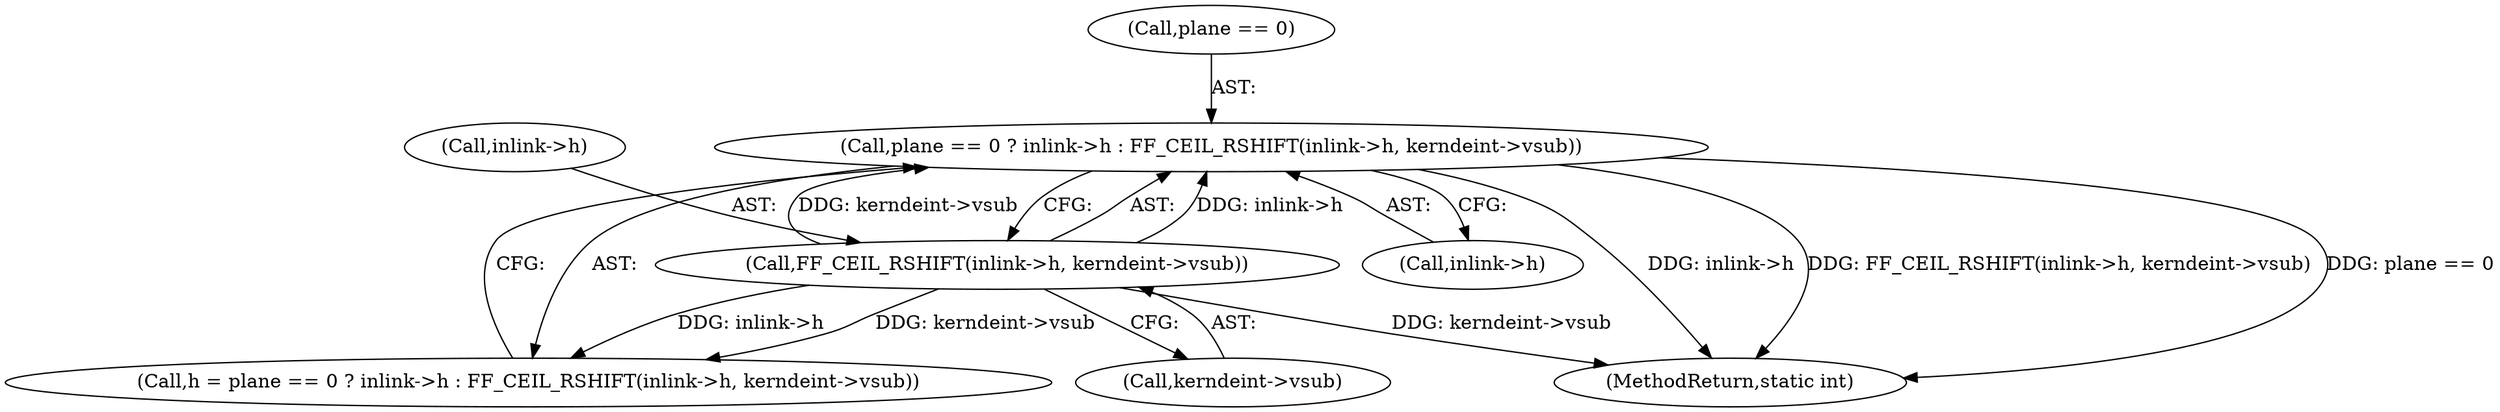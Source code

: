 digraph "0_FFmpeg_e43a0a232dbf6d3c161823c2e07c52e76227a1bc_5@pointer" {
"1000261" [label="(Call,plane == 0 ? inlink->h : FF_CEIL_RSHIFT(inlink->h, kerndeint->vsub))"];
"1000268" [label="(Call,FF_CEIL_RSHIFT(inlink->h, kerndeint->vsub))"];
"1000268" [label="(Call,FF_CEIL_RSHIFT(inlink->h, kerndeint->vsub))"];
"1000259" [label="(Call,h = plane == 0 ? inlink->h : FF_CEIL_RSHIFT(inlink->h, kerndeint->vsub))"];
"1000269" [label="(Call,inlink->h)"];
"1000261" [label="(Call,plane == 0 ? inlink->h : FF_CEIL_RSHIFT(inlink->h, kerndeint->vsub))"];
"1000262" [label="(Call,plane == 0)"];
"1000265" [label="(Call,inlink->h)"];
"1001153" [label="(MethodReturn,static int)"];
"1000272" [label="(Call,kerndeint->vsub)"];
"1000261" -> "1000259"  [label="AST: "];
"1000261" -> "1000265"  [label="CFG: "];
"1000261" -> "1000268"  [label="CFG: "];
"1000262" -> "1000261"  [label="AST: "];
"1000265" -> "1000261"  [label="AST: "];
"1000268" -> "1000261"  [label="AST: "];
"1000259" -> "1000261"  [label="CFG: "];
"1000261" -> "1001153"  [label="DDG: inlink->h"];
"1000261" -> "1001153"  [label="DDG: FF_CEIL_RSHIFT(inlink->h, kerndeint->vsub)"];
"1000261" -> "1001153"  [label="DDG: plane == 0"];
"1000268" -> "1000261"  [label="DDG: inlink->h"];
"1000268" -> "1000261"  [label="DDG: kerndeint->vsub"];
"1000268" -> "1000272"  [label="CFG: "];
"1000269" -> "1000268"  [label="AST: "];
"1000272" -> "1000268"  [label="AST: "];
"1000268" -> "1001153"  [label="DDG: kerndeint->vsub"];
"1000268" -> "1000259"  [label="DDG: inlink->h"];
"1000268" -> "1000259"  [label="DDG: kerndeint->vsub"];
}
